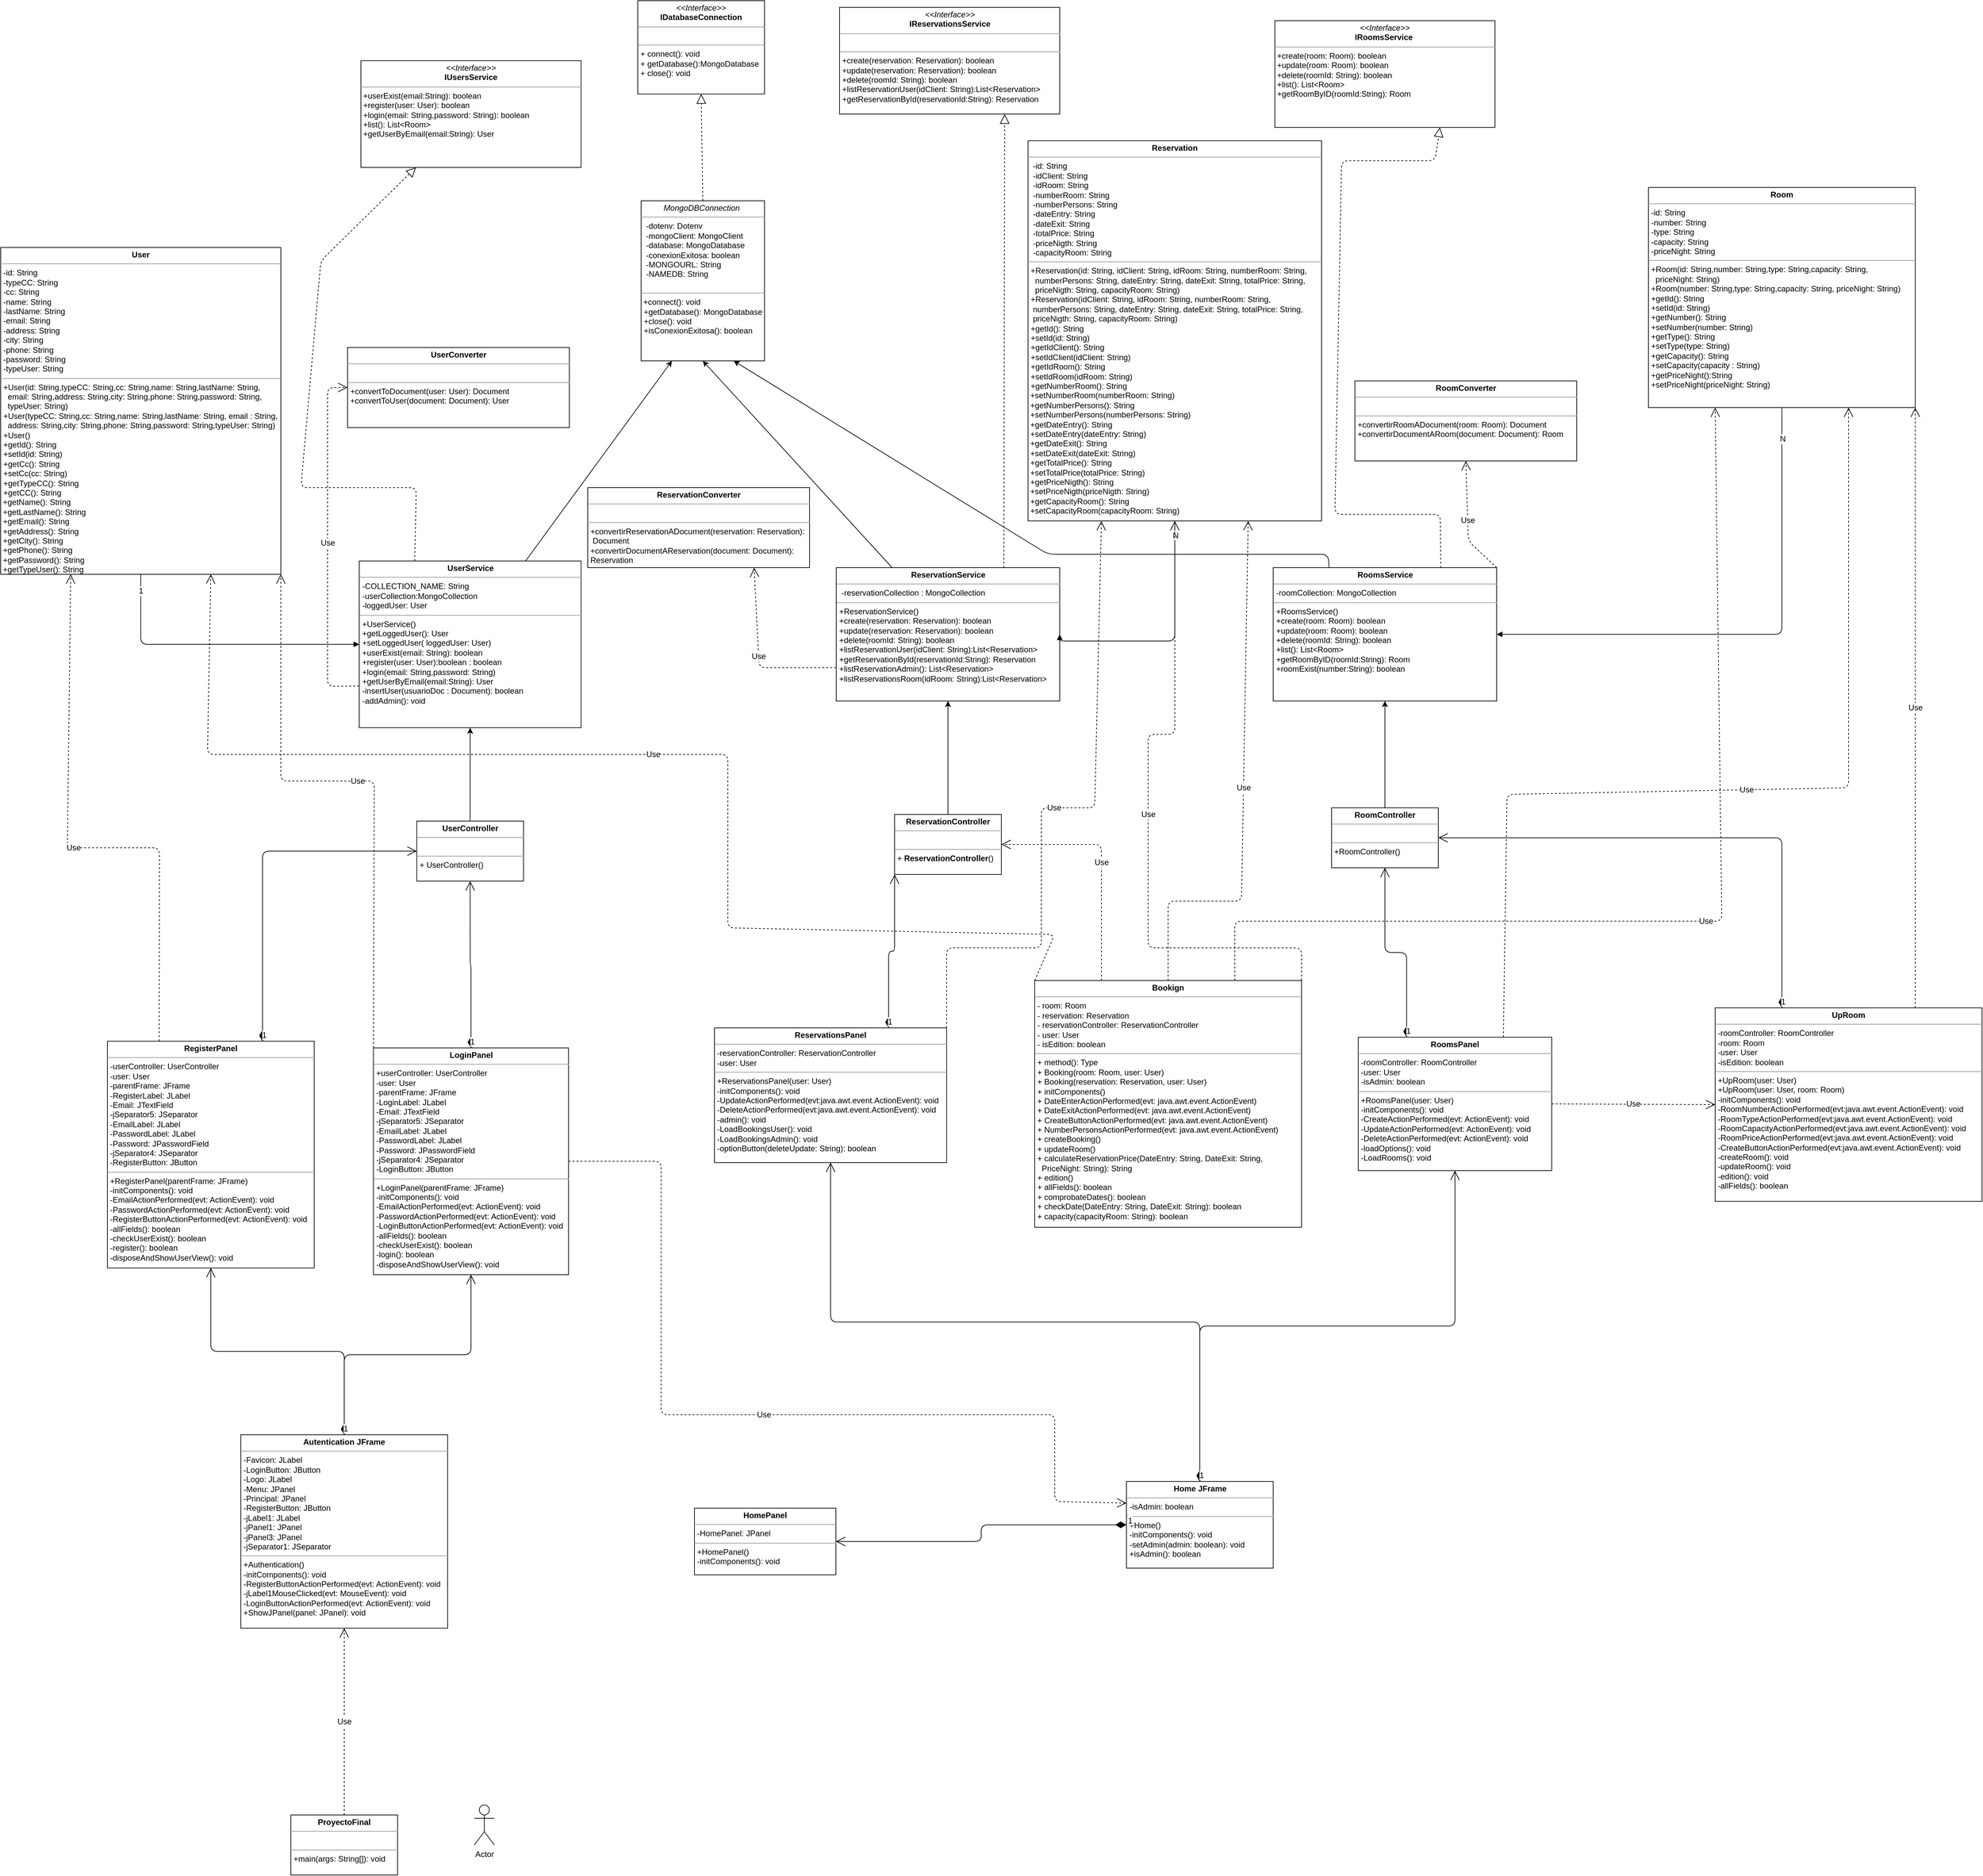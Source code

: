 <mxfile>
    <diagram id="FxnvR3addlSsjukCZOT9" name="Page-1">
        <mxGraphModel dx="2395" dy="2833" grid="1" gridSize="10" guides="1" tooltips="1" connect="1" arrows="1" fold="1" page="1" pageScale="1" pageWidth="850" pageHeight="1100" math="0" shadow="0">
            <root>
                <mxCell id="0"/>
                <mxCell id="1" parent="0"/>
                <mxCell id="23" value="&lt;p style=&quot;margin:0px;margin-top:4px;text-align:center;&quot;&gt;&lt;i&gt;&amp;lt;&amp;lt;Interface&amp;gt;&amp;gt;&lt;/i&gt;&lt;br&gt;&lt;b&gt;IDatabaseConnection&lt;/b&gt;&lt;br&gt;&lt;/p&gt;&lt;hr size=&quot;1&quot;&gt;&amp;nbsp;&lt;br&gt;&lt;hr size=&quot;1&quot;&gt;&lt;p style=&quot;margin:0px;margin-left:4px;&quot;&gt;+ connect(): void&lt;/p&gt;&lt;p style=&quot;margin: 0px 0px 0px 4px;&quot;&gt;+&amp;nbsp;&lt;span style=&quot;background-color: initial;&quot;&gt;getDatabase():&lt;/span&gt;&lt;span style=&quot;background-color: initial;&quot;&gt;MongoDatabase&lt;/span&gt;&lt;br&gt;&lt;/p&gt;&lt;p style=&quot;margin: 0px 0px 0px 4px;&quot;&gt;+ close(): void&amp;nbsp;&amp;nbsp;&lt;/p&gt;" style="verticalAlign=top;align=left;overflow=fill;fontSize=12;fontFamily=Helvetica;html=1;rounded=0;strokeColor=default;fontColor=default;fillColor=default;" vertex="1" parent="1">
                    <mxGeometry x="195" y="-1130" width="190" height="140" as="geometry"/>
                </mxCell>
                <mxCell id="24" value="&lt;p style=&quot;margin:0px;margin-top:4px;text-align:center;&quot;&gt;&lt;i&gt;MongoDBConnection&amp;nbsp;&lt;/i&gt;&lt;br&gt;&lt;/p&gt;&lt;hr size=&quot;1&quot;&gt;&lt;p style=&quot;margin:0px;margin-left:4px;&quot;&gt;&amp;nbsp;-dotenv: Dotenv&lt;br&gt;&lt;/p&gt;&lt;p style=&quot;margin:0px;margin-left:4px;&quot;&gt;&amp;nbsp;-mongoClient:&amp;nbsp;&lt;span style=&quot;background-color: initial;&quot;&gt;MongoClient&lt;/span&gt;&lt;/p&gt;&lt;p style=&quot;margin:0px;margin-left:4px;&quot;&gt;&lt;span style=&quot;background-color: initial;&quot;&gt;&amp;nbsp;&lt;/span&gt;&lt;span style=&quot;background-color: initial;&quot;&gt;-database:&amp;nbsp;&lt;/span&gt;&lt;span style=&quot;background-color: initial;&quot;&gt;MongoDatabase&lt;br&gt;&lt;/span&gt;&lt;/p&gt;&lt;p style=&quot;margin:0px;margin-left:4px;&quot;&gt;&amp;nbsp;-conexionExitosa:&amp;nbsp;&lt;span style=&quot;background-color: initial;&quot;&gt;boolean&lt;br&gt;&amp;nbsp;-MONGOURL: String&lt;br&gt;&amp;nbsp;-NAMEDB: String&amp;nbsp;&lt;br&gt;&amp;nbsp;&lt;/span&gt;&lt;/p&gt;&lt;hr size=&quot;1&quot;&gt;&amp;nbsp;+connect(): void&lt;p style=&quot;margin:0px;margin-left:4px;&quot;&gt;+getDatabase(): MongoDatabase&lt;br&gt;+close(): void&lt;br&gt;&lt;/p&gt;&lt;p style=&quot;margin:0px;margin-left:4px;&quot;&gt;+isConexionExitosa(): &lt;span style=&quot;background-color: initial;&quot;&gt;boolean&lt;/span&gt;&lt;/p&gt;" style="verticalAlign=top;align=left;overflow=fill;fontSize=12;fontFamily=Helvetica;html=1;rounded=0;strokeColor=default;fontColor=default;fillColor=default;" vertex="1" parent="1">
                    <mxGeometry x="200" y="-830" width="185" height="240" as="geometry"/>
                </mxCell>
                <mxCell id="26" value="&lt;p style=&quot;margin:0px;margin-top:4px;text-align:center;&quot;&gt;&lt;i&gt;&amp;lt;&amp;lt;Interface&amp;gt;&amp;gt;&lt;/i&gt;&lt;br&gt;&lt;b&gt;IReservationsService&lt;/b&gt;&lt;br&gt;&lt;/p&gt;&lt;hr size=&quot;1&quot;&gt;&amp;nbsp;&lt;br&gt;&lt;hr size=&quot;1&quot;&gt;&amp;nbsp;+create(reservation:&amp;nbsp;Reservation): boolean&lt;br&gt;&lt;span style=&quot;background-color: initial;&quot;&gt;&amp;nbsp;+update(reservation:&amp;nbsp;Reservation): boolean&lt;br&gt;&amp;nbsp;+delete(roomId: String): boolean&lt;br&gt;&amp;nbsp;+listReservationUser(idClient: String):List&amp;lt;Reservation&amp;gt;&lt;br&gt;&amp;nbsp;+getReservationById(reservationId:String): Reservation&lt;br&gt;&lt;/span&gt;&lt;p style=&quot;margin:0px;margin-left:4px;&quot;&gt;&lt;br&gt;&lt;/p&gt;" style="verticalAlign=top;align=left;overflow=fill;fontSize=12;fontFamily=Helvetica;html=1;rounded=0;strokeColor=default;fontColor=default;fillColor=default;" vertex="1" parent="1">
                    <mxGeometry x="497.5" y="-1120" width="330" height="160" as="geometry"/>
                </mxCell>
                <mxCell id="31" style="edgeStyle=none;html=1;exitX=0.25;exitY=0;exitDx=0;exitDy=0;entryX=0.5;entryY=1;entryDx=0;entryDy=0;fontFamily=Helvetica;fontSize=12;fontColor=default;" edge="1" parent="1" source="27" target="24">
                    <mxGeometry relative="1" as="geometry"/>
                </mxCell>
                <mxCell id="27" value="&lt;p style=&quot;margin:0px;margin-top:4px;text-align:center;&quot;&gt;&lt;b&gt;ReservationService&lt;/b&gt;&lt;br&gt;&lt;/p&gt;&lt;hr size=&quot;1&quot;&gt;&lt;p style=&quot;margin:0px;margin-left:4px;&quot;&gt;&amp;nbsp;-reservationCollection&amp;nbsp;: MongoCollection&lt;/p&gt;&lt;hr size=&quot;1&quot;&gt;&lt;p style=&quot;margin:0px;margin-left:4px;&quot;&gt;+ReservationService()&lt;br&gt;+create(reservation:&amp;nbsp;Reservation): boolean&lt;br&gt;&lt;/p&gt;&lt;p style=&quot;margin:0px;margin-left:4px;&quot;&gt;+update(reservation:&amp;nbsp;Reservation): boolean&lt;br&gt;&lt;/p&gt;&lt;p style=&quot;margin:0px;margin-left:4px;&quot;&gt;+delete(roomId:&amp;nbsp;String): boolean&amp;nbsp;&lt;br&gt;&lt;/p&gt;&lt;p style=&quot;margin:0px;margin-left:4px;&quot;&gt;+listReservationUser(idClient: String):List&amp;lt;Reservation&amp;gt;&amp;nbsp;&lt;br&gt;&lt;/p&gt;&lt;p style=&quot;margin:0px;margin-left:4px;&quot;&gt;+getReservationById(reservationId:String): Reservation&lt;br&gt;&lt;/p&gt;&lt;p style=&quot;margin:0px;margin-left:4px;&quot;&gt;+listReservationAdmin(): List&amp;lt;Reservation&amp;gt;&amp;nbsp;&lt;br&gt;&lt;/p&gt;&lt;p style=&quot;margin:0px;margin-left:4px;&quot;&gt;+listReservationsRoom(idRoom: String):List&amp;lt;Reservation&amp;gt;&lt;br&gt;&lt;/p&gt;" style="verticalAlign=top;align=left;overflow=fill;fontSize=12;fontFamily=Helvetica;html=1;rounded=0;strokeColor=default;fontColor=default;fillColor=default;" vertex="1" parent="1">
                    <mxGeometry x="492.5" y="-280" width="335" height="200" as="geometry"/>
                </mxCell>
                <mxCell id="32" value="" style="endArrow=block;dashed=1;endFill=0;endSize=12;html=1;fontFamily=Helvetica;fontSize=12;fontColor=default;exitX=0.75;exitY=0;exitDx=0;exitDy=0;entryX=0.75;entryY=1;entryDx=0;entryDy=0;" edge="1" parent="1" source="27" target="26">
                    <mxGeometry width="160" relative="1" as="geometry">
                        <mxPoint x="650" y="-570" as="sourcePoint"/>
                        <mxPoint x="810" y="-570" as="targetPoint"/>
                    </mxGeometry>
                </mxCell>
                <mxCell id="33" value="" style="endArrow=block;dashed=1;endFill=0;endSize=12;html=1;fontFamily=Helvetica;fontSize=12;fontColor=default;exitX=0.5;exitY=0;exitDx=0;exitDy=0;entryX=0.5;entryY=1;entryDx=0;entryDy=0;" edge="1" parent="1" source="24" target="23">
                    <mxGeometry width="160" relative="1" as="geometry">
                        <mxPoint x="471.25" y="-710" as="sourcePoint"/>
                        <mxPoint x="470" y="-920" as="targetPoint"/>
                    </mxGeometry>
                </mxCell>
                <mxCell id="34" value="&lt;p style=&quot;margin:0px;margin-top:4px;text-align:center;&quot;&gt;&lt;i&gt;&amp;lt;&amp;lt;Interface&amp;gt;&amp;gt;&lt;/i&gt;&lt;br&gt;&lt;/p&gt;&lt;div style=&quot;text-align: center;&quot;&gt;&lt;span style=&quot;background-color: initial;&quot;&gt;&lt;b&gt;IRoomsService&lt;/b&gt;&lt;/span&gt;&lt;span style=&quot;background-color: initial;&quot;&gt;&amp;nbsp;&lt;/span&gt;&lt;/div&gt;&lt;hr size=&quot;1&quot;&gt;&amp;nbsp;+create(room: Room): boolean&lt;br&gt;&lt;span style=&quot;background-color: initial;&quot;&gt;&amp;nbsp;+update(room: Room): boolean&lt;br&gt;&amp;nbsp;+delete(roomId:&amp;nbsp;String): boolean&lt;br&gt;&amp;nbsp;+list(): List&amp;lt;Room&amp;gt;&lt;br&gt;&amp;nbsp;+getRoomByID(roomId:String): Room&lt;br&gt;&lt;/span&gt;&lt;p style=&quot;margin:0px;margin-left:4px;&quot;&gt;&lt;br&gt;&lt;/p&gt;" style="verticalAlign=top;align=left;overflow=fill;fontSize=12;fontFamily=Helvetica;html=1;rounded=0;strokeColor=default;fontColor=default;fillColor=default;" vertex="1" parent="1">
                    <mxGeometry x="1150" y="-1100" width="330" height="160" as="geometry"/>
                </mxCell>
                <mxCell id="37" style="edgeStyle=none;html=1;exitX=0.25;exitY=0;exitDx=0;exitDy=0;entryX=0.75;entryY=1;entryDx=0;entryDy=0;fontFamily=Helvetica;fontSize=12;fontColor=default;" edge="1" parent="1" source="35" target="24">
                    <mxGeometry relative="1" as="geometry">
                        <Array as="points">
                            <mxPoint x="1230" y="-300"/>
                            <mxPoint x="810" y="-300"/>
                        </Array>
                    </mxGeometry>
                </mxCell>
                <mxCell id="35" value="&lt;p style=&quot;margin:0px;margin-top:4px;text-align:center;&quot;&gt;&lt;b&gt;RoomsService&lt;/b&gt;&lt;br&gt;&lt;/p&gt;&lt;hr size=&quot;1&quot;&gt;&lt;p style=&quot;margin:0px;margin-left:4px;&quot;&gt;-roomCollection: MongoCollection&lt;/p&gt;&lt;hr size=&quot;1&quot;&gt;&lt;p style=&quot;margin:0px;margin-left:4px;&quot;&gt;+RoomsService()&lt;br&gt;+create(room: Room): boolean&lt;br&gt;&lt;/p&gt;&lt;p style=&quot;margin:0px;margin-left:4px;&quot;&gt;+update(room: Room): boolean&lt;br&gt;&lt;/p&gt;&lt;p style=&quot;margin:0px;margin-left:4px;&quot;&gt;+delete(roomId:&amp;nbsp;String): boolean&amp;nbsp;&lt;br&gt;&lt;/p&gt;&lt;p style=&quot;margin:0px;margin-left:4px;&quot;&gt;+list(): List&amp;lt;Room&amp;gt;&amp;nbsp;&lt;br&gt;&lt;/p&gt;&lt;p style=&quot;margin:0px;margin-left:4px;&quot;&gt;+getRoomByID(roomId:String): Room&lt;br&gt;&lt;/p&gt;&lt;p style=&quot;margin:0px;margin-left:4px;&quot;&gt;+roomExist(number:String): boolean&lt;br&gt;&lt;/p&gt;&lt;p style=&quot;margin:0px;margin-left:4px;&quot;&gt;&lt;br&gt;&lt;/p&gt;" style="verticalAlign=top;align=left;overflow=fill;fontSize=12;fontFamily=Helvetica;html=1;rounded=0;strokeColor=default;fontColor=default;fillColor=default;" vertex="1" parent="1">
                    <mxGeometry x="1147.5" y="-280" width="335" height="200" as="geometry"/>
                </mxCell>
                <mxCell id="36" value="" style="endArrow=block;dashed=1;endFill=0;endSize=12;html=1;fontFamily=Helvetica;fontSize=12;fontColor=default;exitX=0.75;exitY=0;exitDx=0;exitDy=0;entryX=0.75;entryY=1;entryDx=0;entryDy=0;" edge="1" parent="1" source="35" target="34">
                    <mxGeometry width="160" relative="1" as="geometry">
                        <mxPoint x="758.75" y="-460" as="sourcePoint"/>
                        <mxPoint x="757.5" y="-670" as="targetPoint"/>
                        <Array as="points">
                            <mxPoint x="1398" y="-360"/>
                            <mxPoint x="1240" y="-360"/>
                            <mxPoint x="1250" y="-890"/>
                            <mxPoint x="1390" y="-890"/>
                        </Array>
                    </mxGeometry>
                </mxCell>
                <mxCell id="38" value="&lt;p style=&quot;margin:0px;margin-top:4px;text-align:center;&quot;&gt;&lt;i&gt;&amp;lt;&amp;lt;Interface&amp;gt;&amp;gt;&lt;/i&gt;&lt;br&gt;&lt;/p&gt;&lt;div style=&quot;text-align: center;&quot;&gt;&lt;b&gt;IUsersService&lt;/b&gt;&lt;br&gt;&lt;/div&gt;&lt;hr size=&quot;1&quot;&gt;&amp;nbsp;+userExist(email:String): boolean&lt;br&gt;&lt;span style=&quot;background-color: initial;&quot;&gt;&amp;nbsp;+register(user: User):&amp;nbsp;boolean&lt;br&gt;&amp;nbsp;+login(email: String,password: String):&amp;nbsp;&lt;/span&gt;boolean&lt;span style=&quot;background-color: initial;&quot;&gt;&lt;br&gt;&amp;nbsp;+list(): List&amp;lt;Room&amp;gt;&lt;br&gt;&amp;nbsp;+getUserByEmail(email:String): User&lt;br&gt;&lt;/span&gt;&lt;p style=&quot;margin:0px;margin-left:4px;&quot;&gt;&lt;br&gt;&lt;/p&gt;" style="verticalAlign=top;align=left;overflow=fill;fontSize=12;fontFamily=Helvetica;html=1;rounded=0;strokeColor=default;fontColor=default;fillColor=default;" vertex="1" parent="1">
                    <mxGeometry x="-220" y="-1040" width="330" height="160" as="geometry"/>
                </mxCell>
                <mxCell id="39" value="&lt;p style=&quot;margin:0px;margin-top:4px;text-align:center;&quot;&gt;&lt;b&gt;UserService&lt;/b&gt;&lt;/p&gt;&lt;hr size=&quot;1&quot;&gt;&lt;p style=&quot;margin:0px;margin-left:4px;&quot;&gt;-COLLECTION_NAME:&amp;nbsp;String&lt;br&gt;-userCollection:MongoCollection&lt;br&gt;&lt;/p&gt;&lt;p style=&quot;margin:0px;margin-left:4px;&quot;&gt;-loggedUser: User&amp;nbsp;&lt;br&gt;&lt;/p&gt;&lt;hr size=&quot;1&quot;&gt;&lt;p style=&quot;margin:0px;margin-left:4px;&quot;&gt;+UserService()&lt;br&gt;+getLoggedUser(): User&lt;br&gt;&lt;/p&gt;&lt;p style=&quot;margin:0px;margin-left:4px;&quot;&gt;+setLoggedUser(&amp;nbsp;loggedUser: User)&lt;br&gt;&lt;/p&gt;&lt;p style=&quot;margin:0px;margin-left:4px;&quot;&gt;+userExist(email:&amp;nbsp;String): boolean&lt;br&gt;&lt;/p&gt;&lt;p style=&quot;margin:0px;margin-left:4px;&quot;&gt;+register(user: User):boolean :&amp;nbsp;boolean&lt;br&gt;+login(email: String,password: String)&lt;br&gt;&lt;/p&gt;&lt;p style=&quot;margin:0px;margin-left:4px;&quot;&gt;+getUserByEmail(email:String): User&lt;br&gt;-insertUser(usuarioDoc&amp;nbsp;: Document): boolean&lt;br&gt;&lt;/p&gt;&lt;p style=&quot;margin:0px;margin-left:4px;&quot;&gt;-addAdmin(): void&lt;br&gt;&lt;/p&gt;" style="verticalAlign=top;align=left;overflow=fill;fontSize=12;fontFamily=Helvetica;html=1;rounded=0;strokeColor=default;fontColor=default;fillColor=default;" vertex="1" parent="1">
                    <mxGeometry x="-222.5" y="-290" width="332.5" height="250" as="geometry"/>
                </mxCell>
                <mxCell id="40" value="" style="endArrow=block;dashed=1;endFill=0;endSize=12;html=1;fontFamily=Helvetica;fontSize=12;fontColor=default;exitX=0.25;exitY=0;exitDx=0;exitDy=0;entryX=0.25;entryY=1;entryDx=0;entryDy=0;" edge="1" parent="1" source="39" target="38">
                    <mxGeometry width="160" relative="1" as="geometry">
                        <mxPoint x="758.75" y="-460" as="sourcePoint"/>
                        <mxPoint x="757.5" y="-670" as="targetPoint"/>
                        <Array as="points">
                            <mxPoint x="-137" y="-400"/>
                            <mxPoint x="-310" y="-400"/>
                            <mxPoint x="-280" y="-740"/>
                        </Array>
                    </mxGeometry>
                </mxCell>
                <mxCell id="41" style="edgeStyle=none;html=1;exitX=0.75;exitY=0;exitDx=0;exitDy=0;entryX=0.25;entryY=1;entryDx=0;entryDy=0;fontFamily=Helvetica;fontSize=12;fontColor=default;" edge="1" parent="1" source="39" target="24">
                    <mxGeometry relative="1" as="geometry">
                        <mxPoint x="591.25" y="-460" as="sourcePoint"/>
                        <mxPoint x="352.5" y="-590" as="targetPoint"/>
                    </mxGeometry>
                </mxCell>
                <mxCell id="42" value="&lt;p style=&quot;margin:0px;margin-top:4px;text-align:center;&quot;&gt;&lt;b&gt;User&lt;/b&gt;&lt;/p&gt;&lt;hr size=&quot;1&quot;&gt;&lt;p style=&quot;margin:0px;margin-left:4px;&quot;&gt;-id: String&lt;br&gt;-typeCC: String&lt;br&gt;-cc: String&lt;br&gt;-name: String&lt;br&gt;-lastName: String&amp;nbsp;&lt;br&gt;-email: String&lt;br&gt;-address: String&lt;br&gt;-city: String&lt;br&gt;-phone: String&lt;br&gt;-password: String&amp;nbsp;&lt;br&gt;-typeUser: String&lt;br&gt;&lt;/p&gt;&lt;hr size=&quot;1&quot;&gt;&lt;p style=&quot;margin:0px;margin-left:4px;&quot;&gt;+User(id: String,typeCC: String,cc: String,name: String,lastName: String,&lt;/p&gt;&lt;p style=&quot;margin:0px;margin-left:4px;&quot;&gt;&amp;nbsp;&amp;nbsp;email: String,address: String,city: String,phone: String,password: String,&lt;br&gt;&amp;nbsp;&amp;nbsp;typeUser: String)&lt;/p&gt;&lt;p style=&quot;margin: 0px 0px 0px 4px;&quot;&gt;+User(&lt;span style=&quot;background-color: initial;&quot;&gt;typeCC: String,cc: String,name: String,lastName: String, email : String,&lt;/span&gt;&lt;/p&gt;&lt;p style=&quot;margin: 0px 0px 0px 4px;&quot;&gt;&amp;nbsp; address: String,city: String,phone: String,password: String,typeUser: String)&lt;br&gt;&lt;/p&gt;&lt;p style=&quot;margin: 0px 0px 0px 4px;&quot;&gt;&lt;span style=&quot;background-color: initial;&quot;&gt;+User()&lt;br&gt;+getId(): String&lt;br&gt;+setId(id: String)&lt;/span&gt;&lt;/p&gt;&lt;p style=&quot;margin: 0px 0px 0px 4px;&quot;&gt;&lt;span style=&quot;background-color: initial;&quot;&gt;+getCc(): String&amp;nbsp;&lt;br&gt;+setCc(cc: String)&lt;br&gt;&lt;/span&gt;&lt;/p&gt;&lt;p style=&quot;margin: 0px 0px 0px 4px;&quot;&gt;&lt;span style=&quot;background-color: initial;&quot;&gt;+getTypeCC(): String&lt;br&gt;+getCC(): String&lt;br&gt;&lt;/span&gt;&lt;/p&gt;&amp;nbsp;+getName(): String&lt;br&gt;&amp;nbsp;+getLastName(): String&lt;br&gt;&amp;nbsp;+getEmail(): String&lt;br&gt;&amp;nbsp;+getAddress(): String&lt;br&gt;&amp;nbsp;+getCity(): String&lt;br&gt;&amp;nbsp;+getPhone(): String&lt;br&gt;&amp;nbsp;+getPassword(): String&lt;br&gt;&amp;nbsp;+getTypeUser(): String" style="verticalAlign=top;align=left;overflow=fill;fontSize=12;fontFamily=Helvetica;html=1;rounded=0;strokeColor=default;fontColor=default;fillColor=default;" vertex="1" parent="1">
                    <mxGeometry x="-760" y="-760" width="420" height="490" as="geometry"/>
                </mxCell>
                <mxCell id="43" value="" style="endArrow=block;endFill=1;html=1;edgeStyle=orthogonalEdgeStyle;align=left;verticalAlign=top;fontFamily=Helvetica;fontSize=12;fontColor=default;exitX=0.5;exitY=1;exitDx=0;exitDy=0;entryX=0;entryY=0.5;entryDx=0;entryDy=0;" edge="1" parent="1" source="42" target="39">
                    <mxGeometry x="-1" relative="1" as="geometry">
                        <mxPoint x="-570" y="-310" as="sourcePoint"/>
                        <mxPoint x="-410" y="-310" as="targetPoint"/>
                    </mxGeometry>
                </mxCell>
                <mxCell id="54" value="1" style="edgeLabel;html=1;align=center;verticalAlign=middle;resizable=0;points=[];fontSize=12;fontFamily=Helvetica;fontColor=default;" vertex="1" connectable="0" parent="43">
                    <mxGeometry x="-0.887" relative="1" as="geometry">
                        <mxPoint as="offset"/>
                    </mxGeometry>
                </mxCell>
                <mxCell id="46" value="&lt;p style=&quot;margin:0px;margin-top:4px;text-align:center;&quot;&gt;&lt;b&gt;Room&lt;/b&gt;&lt;/p&gt;&lt;hr size=&quot;1&quot;&gt;&lt;p style=&quot;margin:0px;margin-left:4px;&quot;&gt;-id: String&lt;br&gt;-number: String&lt;br&gt;-type: String&lt;br&gt;-capacity: String&lt;br&gt;-priceNight: String&amp;nbsp;&lt;br&gt;&lt;/p&gt;&lt;hr size=&quot;1&quot;&gt;&lt;p style=&quot;margin:0px;margin-left:4px;&quot;&gt;+Room(id: String,number: String,type: String,capacity: String,&lt;/p&gt;&lt;p style=&quot;margin:0px;margin-left:4px;&quot;&gt;&amp;nbsp;&amp;nbsp;priceNight: String)&lt;br&gt;&lt;/p&gt;&lt;p style=&quot;margin: 0px 0px 0px 4px;&quot;&gt;+Room(number: String,type: String,capacity: String,&lt;span style=&quot;background-color: initial;&quot;&gt;&amp;nbsp;priceNight: String)&lt;br&gt;+getId(): String&lt;br&gt;+setId(id: String)&lt;br&gt;+getNumber(): String&lt;br&gt;+setNumber(number: String)&lt;br&gt;&lt;/span&gt;&lt;/p&gt;&lt;p style=&quot;margin: 0px 0px 0px 4px;&quot;&gt;&lt;span style=&quot;background-color: initial;&quot;&gt;+getType(): String&lt;br&gt;+setType(type: String)&lt;br&gt;&lt;/span&gt;&lt;/p&gt;&lt;p style=&quot;margin: 0px 0px 0px 4px;&quot;&gt;&lt;span style=&quot;background-color: initial;&quot;&gt;+getCapacity(): String&lt;br&gt;+setCapacity(capacity : String)&lt;br&gt;+getPriceNight():String&lt;br&gt;+setPriceNight(priceNight: String)&amp;nbsp;&lt;br&gt;&lt;br&gt;&lt;br&gt;&lt;br&gt;&lt;/span&gt;&lt;/p&gt;&amp;nbsp;" style="verticalAlign=top;align=left;overflow=fill;fontSize=12;fontFamily=Helvetica;html=1;rounded=0;strokeColor=default;fontColor=default;fillColor=default;" vertex="1" parent="1">
                    <mxGeometry x="1710" y="-850" width="400" height="330" as="geometry"/>
                </mxCell>
                <mxCell id="47" value="" style="endArrow=block;endFill=1;html=1;edgeStyle=orthogonalEdgeStyle;align=left;verticalAlign=top;fontFamily=Helvetica;fontSize=12;fontColor=default;exitX=0.5;exitY=1;exitDx=0;exitDy=0;entryX=1;entryY=0.5;entryDx=0;entryDy=0;" edge="1" parent="1" source="46" target="35">
                    <mxGeometry x="-1" relative="1" as="geometry">
                        <mxPoint x="1780" y="-350" as="sourcePoint"/>
                        <mxPoint x="1940" y="-350" as="targetPoint"/>
                    </mxGeometry>
                </mxCell>
                <mxCell id="48" value="" style="edgeLabel;resizable=0;html=1;align=left;verticalAlign=bottom;rounded=0;strokeColor=default;fontFamily=Helvetica;fontSize=12;fontColor=default;fillColor=default;" connectable="0" vertex="1" parent="47">
                    <mxGeometry x="-1" relative="1" as="geometry"/>
                </mxCell>
                <mxCell id="49" value="N" style="edgeLabel;html=1;align=center;verticalAlign=middle;resizable=0;points=[];fontSize=12;fontFamily=Helvetica;fontColor=default;" vertex="1" connectable="0" parent="47">
                    <mxGeometry x="-0.879" y="1" relative="1" as="geometry">
                        <mxPoint as="offset"/>
                    </mxGeometry>
                </mxCell>
                <mxCell id="50" value="&lt;p style=&quot;margin:0px;margin-top:4px;text-align:center;&quot;&gt;&lt;b&gt;Reservation&lt;/b&gt;&lt;/p&gt;&lt;hr size=&quot;1&quot;&gt;&lt;p style=&quot;margin:0px;margin-left:4px;&quot;&gt;&amp;nbsp;-id: String&lt;br&gt;&amp;nbsp;-idClient: String&amp;nbsp;&lt;br&gt;&amp;nbsp;-idRoom: String&lt;br&gt;&amp;nbsp;-numberRoom: String&lt;br&gt;&amp;nbsp;-numberPersons: String&amp;nbsp;&lt;br&gt;&amp;nbsp;-dateEntry: String&amp;nbsp;&lt;br&gt;&amp;nbsp;-dateExit: String&lt;br&gt;&amp;nbsp;-totalPrice: String&lt;br&gt;&amp;nbsp;-priceNigth: String&lt;br&gt;&amp;nbsp;-capacityRoom: String&lt;br&gt;&lt;/p&gt;&lt;hr size=&quot;1&quot;&gt;&lt;p style=&quot;margin:0px;margin-left:4px;&quot;&gt;+Reservation(id: String, idClient: String, idRoom: String, numberRoom: String,&lt;/p&gt;&lt;p style=&quot;margin:0px;margin-left:4px;&quot;&gt;&amp;nbsp; numberPersons: String, dateEntry: String, dateExit: String, totalPrice: String,&lt;/p&gt;&lt;p style=&quot;margin:0px;margin-left:4px;&quot;&gt;&amp;nbsp; priceNigth: String, capacityRoom: String)&lt;/p&gt;&lt;p style=&quot;margin:0px;margin-left:4px;&quot;&gt;+Reservation(idClient: String, idRoom: String, numberRoom: String,&amp;nbsp;&lt;/p&gt;&lt;p style=&quot;margin:0px;margin-left:4px;&quot;&gt;&amp;nbsp;numberPersons: String, dateEntry: String, dateExit: String, totalPrice: String,&amp;nbsp;&lt;/p&gt;&lt;p style=&quot;margin:0px;margin-left:4px;&quot;&gt;&amp;nbsp;priceNigth: String, capacityRoom: String)&lt;br&gt;&lt;/p&gt;&lt;p style=&quot;margin:0px;margin-left:4px;&quot;&gt;+getId(): String&amp;nbsp;&lt;br&gt;&lt;/p&gt;&lt;p style=&quot;margin:0px;margin-left:4px;&quot;&gt;+setId(id: String)&lt;br&gt;&lt;/p&gt;&lt;p style=&quot;margin:0px;margin-left:4px;&quot;&gt;+getIdClient(): String&lt;br&gt;&lt;/p&gt;&lt;p style=&quot;margin:0px;margin-left:4px;&quot;&gt;+setIdClient(idClient: String)&lt;br&gt;&lt;/p&gt;&lt;p style=&quot;margin:0px;margin-left:4px;&quot;&gt;+getIdRoom(): String&lt;br&gt;&lt;/p&gt;&lt;p style=&quot;margin:0px;margin-left:4px;&quot;&gt;+setIdRoom(idRoom: String)&lt;br&gt;&lt;/p&gt;&lt;p style=&quot;margin:0px;margin-left:4px;&quot;&gt;+getNumberRoom(): String&lt;br&gt;&lt;/p&gt;&lt;p style=&quot;margin: 0px 0px 0px 4px;&quot;&gt;&lt;/p&gt;&amp;nbsp;+setNumberRoom(numberRoom: String)&lt;br&gt;&amp;nbsp;+getNumberPersons(): String&amp;nbsp;&lt;br&gt;&amp;nbsp;+setNumberPersons(numberPersons: String)&lt;br&gt;&amp;nbsp;+getDateEntry(): String&lt;br&gt;&amp;nbsp;+setDateEntry(dateEntry: String)&lt;br&gt;&amp;nbsp;+getDateExit(): String&lt;br&gt;&amp;nbsp;+setDateExit(dateExit: String)&lt;br&gt;&amp;nbsp;+getTotalPrice(): String&lt;br&gt;&amp;nbsp;+setTotalPrice(totalPrice: String)&lt;br&gt;&amp;nbsp;+getPriceNigth(): String&lt;br&gt;&amp;nbsp;+setPriceNigth(priceNigth: String)&lt;br&gt;&amp;nbsp;+getCapacityRoom(): String&lt;br&gt;&amp;nbsp;+setCapacityRoom(capacityRoom: String)" style="verticalAlign=top;align=left;overflow=fill;fontSize=12;fontFamily=Helvetica;html=1;rounded=0;strokeColor=default;fontColor=default;fillColor=default;" vertex="1" parent="1">
                    <mxGeometry x="780" y="-920" width="440" height="570" as="geometry"/>
                </mxCell>
                <mxCell id="51" value="" style="endArrow=block;endFill=1;html=1;edgeStyle=orthogonalEdgeStyle;align=left;verticalAlign=top;fontFamily=Helvetica;fontSize=12;fontColor=default;exitX=0.5;exitY=1;exitDx=0;exitDy=0;entryX=1;entryY=0.5;entryDx=0;entryDy=0;" edge="1" parent="1" source="50" target="27">
                    <mxGeometry x="-1" relative="1" as="geometry">
                        <mxPoint x="1920" y="-510" as="sourcePoint"/>
                        <mxPoint x="1492.5" y="-170" as="targetPoint"/>
                        <Array as="points">
                            <mxPoint x="1000" y="-170"/>
                            <mxPoint x="827" y="-170"/>
                        </Array>
                    </mxGeometry>
                </mxCell>
                <mxCell id="52" value="" style="edgeLabel;resizable=0;html=1;align=left;verticalAlign=bottom;rounded=0;strokeColor=default;fontFamily=Helvetica;fontSize=12;fontColor=default;fillColor=default;" connectable="0" vertex="1" parent="51">
                    <mxGeometry x="-1" relative="1" as="geometry"/>
                </mxCell>
                <mxCell id="53" value="N" style="edgeLabel;html=1;align=center;verticalAlign=middle;resizable=0;points=[];fontSize=12;fontFamily=Helvetica;fontColor=default;" vertex="1" connectable="0" parent="51">
                    <mxGeometry x="-0.879" y="1" relative="1" as="geometry">
                        <mxPoint as="offset"/>
                    </mxGeometry>
                </mxCell>
                <mxCell id="55" value="&lt;p style=&quot;margin:0px;margin-top:4px;text-align:center;&quot;&gt;&lt;b&gt;ReservationConverter&lt;/b&gt;&lt;br&gt;&lt;/p&gt;&lt;hr size=&quot;1&quot;&gt;&lt;p style=&quot;margin:0px;margin-left:4px;&quot;&gt;&lt;br&gt;&lt;/p&gt;&lt;hr size=&quot;1&quot;&gt;&lt;p style=&quot;margin:0px;margin-left:4px;&quot;&gt;+convertirReservationADocument(reservation: Reservation):&amp;nbsp;&lt;/p&gt;&lt;p style=&quot;margin:0px;margin-left:4px;&quot;&gt;&amp;nbsp;Document&lt;br&gt;+convertirDocumentAReservation(document: Document):&amp;nbsp;&lt;/p&gt;&lt;p style=&quot;margin:0px;margin-left:4px;&quot;&gt;Reservation&lt;br&gt;&lt;/p&gt;" style="verticalAlign=top;align=left;overflow=fill;fontSize=12;fontFamily=Helvetica;html=1;rounded=0;strokeColor=default;fontColor=default;fillColor=default;" vertex="1" parent="1">
                    <mxGeometry x="120" y="-400" width="332.5" height="120" as="geometry"/>
                </mxCell>
                <mxCell id="56" value="Use" style="endArrow=open;endSize=12;dashed=1;html=1;fontFamily=Helvetica;fontSize=12;fontColor=default;exitX=0;exitY=0.75;exitDx=0;exitDy=0;entryX=0.75;entryY=1;entryDx=0;entryDy=0;" edge="1" parent="1" source="27" target="55">
                    <mxGeometry width="160" relative="1" as="geometry">
                        <mxPoint x="300" y="-190" as="sourcePoint"/>
                        <mxPoint x="400" y="-120" as="targetPoint"/>
                        <Array as="points">
                            <mxPoint x="377" y="-130"/>
                        </Array>
                    </mxGeometry>
                </mxCell>
                <mxCell id="57" value="&lt;p style=&quot;margin:0px;margin-top:4px;text-align:center;&quot;&gt;&lt;b&gt;RoomConverter&lt;/b&gt;&lt;br&gt;&lt;/p&gt;&lt;hr size=&quot;1&quot;&gt;&lt;p style=&quot;margin:0px;margin-left:4px;&quot;&gt;&lt;br&gt;&lt;/p&gt;&lt;hr size=&quot;1&quot;&gt;&lt;p style=&quot;margin:0px;margin-left:4px;&quot;&gt;+convertirRoomADocument(room: Room): Document&lt;/p&gt;&lt;p style=&quot;margin:0px;margin-left:4px;&quot;&gt;+convertirDocumentARoom(document: Document): Room&lt;br&gt;&lt;/p&gt;" style="verticalAlign=top;align=left;overflow=fill;fontSize=12;fontFamily=Helvetica;html=1;rounded=0;strokeColor=default;fontColor=default;fillColor=default;" vertex="1" parent="1">
                    <mxGeometry x="1270" y="-560" width="332.5" height="120" as="geometry"/>
                </mxCell>
                <mxCell id="58" value="Use" style="endArrow=open;endSize=12;dashed=1;html=1;fontFamily=Helvetica;fontSize=12;fontColor=default;exitX=1;exitY=0;exitDx=0;exitDy=0;entryX=0.5;entryY=1;entryDx=0;entryDy=0;" edge="1" parent="1" source="35" target="57">
                    <mxGeometry width="160" relative="1" as="geometry">
                        <mxPoint x="1460" y="-390" as="sourcePoint"/>
                        <mxPoint x="1570" y="-340" as="targetPoint"/>
                        <Array as="points">
                            <mxPoint x="1440" y="-320"/>
                        </Array>
                    </mxGeometry>
                </mxCell>
                <mxCell id="59" value="&lt;p style=&quot;margin:0px;margin-top:4px;text-align:center;&quot;&gt;&lt;b&gt;UserConverter&lt;/b&gt;&lt;br&gt;&lt;/p&gt;&lt;hr size=&quot;1&quot;&gt;&lt;p style=&quot;margin:0px;margin-left:4px;&quot;&gt;&lt;br&gt;&lt;/p&gt;&lt;hr size=&quot;1&quot;&gt;&lt;p style=&quot;margin:0px;margin-left:4px;&quot;&gt;+convertToDocument(user: User): Document&lt;br&gt;&lt;/p&gt;&lt;p style=&quot;margin:0px;margin-left:4px;&quot;&gt;+convertToUser(document: Document): User&lt;br&gt;&lt;/p&gt;" style="verticalAlign=top;align=left;overflow=fill;fontSize=12;fontFamily=Helvetica;html=1;rounded=0;strokeColor=default;fontColor=default;fillColor=default;" vertex="1" parent="1">
                    <mxGeometry x="-240" y="-610" width="332.5" height="120" as="geometry"/>
                </mxCell>
                <mxCell id="60" value="Use" style="endArrow=open;endSize=12;dashed=1;html=1;fontFamily=Helvetica;fontSize=12;fontColor=default;exitX=0;exitY=0.75;exitDx=0;exitDy=0;entryX=0;entryY=0.5;entryDx=0;entryDy=0;" edge="1" parent="1" source="39" target="59">
                    <mxGeometry width="160" relative="1" as="geometry">
                        <mxPoint x="-290" y="10" as="sourcePoint"/>
                        <mxPoint x="-130" y="10" as="targetPoint"/>
                        <Array as="points">
                            <mxPoint x="-270" y="-102"/>
                            <mxPoint x="-270" y="-340"/>
                            <mxPoint x="-270" y="-550"/>
                        </Array>
                    </mxGeometry>
                </mxCell>
                <mxCell id="65" style="edgeStyle=none;html=1;exitX=0.5;exitY=0;exitDx=0;exitDy=0;entryX=0.5;entryY=1;entryDx=0;entryDy=0;fontFamily=Helvetica;fontSize=12;fontColor=default;" edge="1" parent="1" source="61" target="39">
                    <mxGeometry relative="1" as="geometry"/>
                </mxCell>
                <mxCell id="61" value="&lt;p style=&quot;margin:0px;margin-top:4px;text-align:center;&quot;&gt;&lt;b&gt;UserController&lt;/b&gt;&lt;/p&gt;&lt;hr size=&quot;1&quot;&gt;&lt;p style=&quot;margin:0px;margin-left:4px;&quot;&gt;&lt;br&gt;&lt;/p&gt;&lt;hr size=&quot;1&quot;&gt;&lt;p style=&quot;margin:0px;margin-left:4px;&quot;&gt;+ UserController()&lt;/p&gt;" style="verticalAlign=top;align=left;overflow=fill;fontSize=12;fontFamily=Helvetica;html=1;rounded=0;strokeColor=default;fontColor=default;fillColor=default;" vertex="1" parent="1">
                    <mxGeometry x="-136.25" y="100" width="160" height="90" as="geometry"/>
                </mxCell>
                <mxCell id="68" style="edgeStyle=none;html=1;exitX=0.5;exitY=0;exitDx=0;exitDy=0;entryX=0.5;entryY=1;entryDx=0;entryDy=0;fontFamily=Helvetica;fontSize=12;fontColor=default;" edge="1" parent="1" source="66" target="27">
                    <mxGeometry relative="1" as="geometry"/>
                </mxCell>
                <mxCell id="66" value="&lt;p style=&quot;margin:0px;margin-top:4px;text-align:center;&quot;&gt;&lt;b&gt;ReservationController&lt;/b&gt;&lt;/p&gt;&lt;hr size=&quot;1&quot;&gt;&lt;p style=&quot;margin:0px;margin-left:4px;&quot;&gt;&lt;br&gt;&lt;/p&gt;&lt;hr size=&quot;1&quot;&gt;&lt;p style=&quot;margin:0px;margin-left:4px;&quot;&gt;+&amp;nbsp;&lt;b style=&quot;text-align: center;&quot;&gt;ReservationController&lt;/b&gt;()&lt;/p&gt;" style="verticalAlign=top;align=left;overflow=fill;fontSize=12;fontFamily=Helvetica;html=1;rounded=0;strokeColor=default;fontColor=default;fillColor=default;" vertex="1" parent="1">
                    <mxGeometry x="580" y="90" width="160" height="90" as="geometry"/>
                </mxCell>
                <mxCell id="69" style="edgeStyle=none;html=1;exitX=0.5;exitY=0;exitDx=0;exitDy=0;entryX=0.5;entryY=1;entryDx=0;entryDy=0;fontFamily=Helvetica;fontSize=12;fontColor=default;" edge="1" parent="1" source="70" target="35">
                    <mxGeometry relative="1" as="geometry">
                        <mxPoint x="1315" y="80" as="sourcePoint"/>
                    </mxGeometry>
                </mxCell>
                <mxCell id="70" value="&lt;p style=&quot;margin:0px;margin-top:4px;text-align:center;&quot;&gt;&lt;b&gt;RoomController&lt;/b&gt;&lt;/p&gt;&lt;hr size=&quot;1&quot;&gt;&lt;p style=&quot;margin:0px;margin-left:4px;&quot;&gt;&lt;br&gt;&lt;/p&gt;&lt;hr size=&quot;1&quot;&gt;&lt;p style=&quot;margin:0px;margin-left:4px;&quot;&gt;+RoomController()&lt;/p&gt;" style="verticalAlign=top;align=left;overflow=fill;fontSize=12;fontFamily=Helvetica;html=1;rounded=0;strokeColor=default;fontColor=default;fillColor=default;" vertex="1" parent="1">
                    <mxGeometry x="1235" y="80" width="160" height="90" as="geometry"/>
                </mxCell>
                <mxCell id="71" value="&lt;p style=&quot;margin:0px;margin-top:4px;text-align:center;&quot;&gt;&lt;b&gt;LoginPanel&lt;/b&gt;&lt;/p&gt;&lt;hr size=&quot;1&quot;&gt;&lt;p style=&quot;margin:0px;margin-left:4px;&quot;&gt;+userController: UserController&lt;/p&gt;&lt;p style=&quot;margin:0px;margin-left:4px;&quot;&gt;-user: User&lt;br&gt;-parentFrame: JFrame&lt;br&gt;-LoginLabel: JLabel&lt;br&gt;-Email: JTextField&amp;nbsp;&lt;br&gt;-jSeparator5: JSeparator&lt;br&gt;-EmailLabel: JLabel&lt;br&gt;-PasswordLabel: JLabel&lt;br&gt;&lt;/p&gt;&lt;p style=&quot;margin:0px;margin-left:4px;&quot;&gt;-Password: JPasswordField&lt;br&gt;-jSeparator4: JSeparator&lt;br&gt;-LoginButton: JButton&lt;br&gt;&lt;/p&gt;&lt;hr size=&quot;1&quot;&gt;&lt;p style=&quot;margin:0px;margin-left:4px;&quot;&gt;+LoginPanel(parentFrame: JFrame)&lt;br&gt;-initComponents(): void&lt;br&gt;-EmailActionPerformed(evt: ActionEvent): void&lt;br&gt;-PasswordActionPerformed(evt: ActionEvent): void&lt;br&gt;-LoginButtonActionPerformed(evt: ActionEvent): void&lt;br&gt;-allFields(): boolean&lt;br&gt;-checkUserExist(): boolean&lt;br&gt;-login(): boolean&lt;br&gt;-disposeAndShowUserView(): void&lt;br&gt;&lt;/p&gt;" style="verticalAlign=top;align=left;overflow=fill;fontSize=12;fontFamily=Helvetica;html=1;rounded=0;strokeColor=default;fontColor=default;fillColor=default;" vertex="1" parent="1">
                    <mxGeometry x="-201.25" y="440" width="292.5" height="340" as="geometry"/>
                </mxCell>
                <mxCell id="76" value="&lt;p style=&quot;margin:0px;margin-top:4px;text-align:center;&quot;&gt;&lt;b&gt;RegisterPanel&lt;/b&gt;&lt;/p&gt;&lt;hr size=&quot;1&quot;&gt;&lt;p style=&quot;margin:0px;margin-left:4px;&quot;&gt;-userController: UserController&lt;br&gt;-user: User&lt;br&gt;-parentFrame: JFrame&lt;br&gt;&lt;/p&gt;&lt;p style=&quot;margin:0px;margin-left:4px;&quot;&gt;-RegisterLabel: JLabel&lt;br&gt;-Email: JTextField&lt;br&gt;-jSeparator5: JSeparator&lt;br&gt;&lt;/p&gt;&lt;p style=&quot;margin:0px;margin-left:4px;&quot;&gt;-EmailLabel: JLabel&lt;br&gt;&lt;/p&gt;&lt;p style=&quot;margin:0px;margin-left:4px;&quot;&gt;-PasswordLabel: JLabel&lt;br&gt;&lt;/p&gt;&lt;p style=&quot;margin:0px;margin-left:4px;&quot;&gt;-Password: JPasswordField&lt;br&gt;-jSeparator4: JSeparator&lt;br&gt;-RegisterButton: JButton&lt;br&gt;&lt;/p&gt;&lt;hr size=&quot;1&quot;&gt;&lt;p style=&quot;margin:0px;margin-left:4px;&quot;&gt;+RegisterPanel(parentFrame: JFrame)&lt;br&gt;-initComponents(): void&lt;br&gt;-EmailActionPerformed(evt: ActionEvent): void&lt;br&gt;-PasswordActionPerformed(evt: ActionEvent): void&lt;br&gt;-RegisterButtonActionPerformed(evt: ActionEvent): void&lt;br&gt;-allFields(): boolean&lt;br&gt;-checkUserExist(): boolean&lt;br&gt;-register(): boolean&lt;br&gt;-disposeAndShowUserView(): void&lt;br&gt;&lt;/p&gt;" style="verticalAlign=top;align=left;overflow=fill;fontSize=12;fontFamily=Helvetica;html=1;rounded=0;strokeColor=default;fontColor=default;fillColor=default;" vertex="1" parent="1">
                    <mxGeometry x="-600" y="430" width="310" height="340" as="geometry"/>
                </mxCell>
                <mxCell id="80" value="Use" style="endArrow=open;endSize=12;dashed=1;html=1;fontFamily=Helvetica;fontSize=12;fontColor=default;exitX=0;exitY=0;exitDx=0;exitDy=0;entryX=1;entryY=1;entryDx=0;entryDy=0;" edge="1" parent="1" source="71" target="42">
                    <mxGeometry width="160" relative="1" as="geometry">
                        <mxPoint x="-330" y="140" as="sourcePoint"/>
                        <mxPoint x="-170" y="140" as="targetPoint"/>
                        <Array as="points">
                            <mxPoint x="-200" y="40"/>
                            <mxPoint x="-340" y="40"/>
                        </Array>
                    </mxGeometry>
                </mxCell>
                <mxCell id="82" value="Use" style="endArrow=open;endSize=12;dashed=1;html=1;fontFamily=Helvetica;fontSize=12;fontColor=default;exitX=0.25;exitY=0;exitDx=0;exitDy=0;entryX=0.25;entryY=1;entryDx=0;entryDy=0;" edge="1" parent="1" source="76" target="42">
                    <mxGeometry width="160" relative="1" as="geometry">
                        <mxPoint x="-490" y="130" as="sourcePoint"/>
                        <mxPoint x="-330" y="130" as="targetPoint"/>
                        <Array as="points">
                            <mxPoint x="-522" y="140"/>
                            <mxPoint x="-660" y="140"/>
                        </Array>
                    </mxGeometry>
                </mxCell>
                <mxCell id="83" value="&lt;p style=&quot;margin:0px;margin-top:4px;text-align:center;&quot;&gt;&lt;b&gt;Autentication JFrame&lt;/b&gt;&lt;/p&gt;&lt;hr size=&quot;1&quot;&gt;&lt;p style=&quot;margin:0px;margin-left:4px;&quot;&gt;-Favicon: JLabel&lt;br&gt;-LoginButton: JButton&lt;br&gt;-Logo: JLabel&amp;nbsp;&lt;br&gt;&lt;/p&gt;&lt;p style=&quot;margin:0px;margin-left:4px;&quot;&gt;-Menu: JPanel&amp;nbsp;&amp;nbsp;&lt;br&gt;-Principal: JPanel&lt;br&gt;-RegisterButton: JButton&lt;br&gt;-jLabel1: JLabel&amp;nbsp;&lt;br&gt;-jPanel1: JPanel&lt;br&gt;-jPanel3: JPanel&lt;br&gt;&lt;/p&gt;&lt;p style=&quot;margin:0px;margin-left:4px;&quot;&gt;-jSeparator1: JSeparator&lt;br&gt;&lt;/p&gt;&lt;hr size=&quot;1&quot;&gt;&lt;p style=&quot;margin:0px;margin-left:4px;&quot;&gt;+Authentication()&lt;br&gt;-initComponents(): void&lt;br&gt;-RegisterButtonActionPerformed(evt: ActionEvent): void&lt;br&gt;-jLabel1MouseClicked(evt: MouseEvent): void&lt;br&gt;&lt;/p&gt;&lt;p style=&quot;margin:0px;margin-left:4px;&quot;&gt;-LoginButtonActionPerformed(evt: ActionEvent): void&lt;br&gt;+ShowJPanel(panel: JPanel): void&lt;br&gt;&lt;/p&gt;" style="verticalAlign=top;align=left;overflow=fill;fontSize=12;fontFamily=Helvetica;html=1;rounded=0;strokeColor=default;fontColor=default;fillColor=default;" vertex="1" parent="1">
                    <mxGeometry x="-400" y="1020" width="310" height="290" as="geometry"/>
                </mxCell>
                <mxCell id="86" value="1" style="endArrow=open;html=1;endSize=12;startArrow=diamondThin;startSize=14;startFill=1;edgeStyle=orthogonalEdgeStyle;align=left;verticalAlign=bottom;fontFamily=Helvetica;fontSize=12;fontColor=default;exitX=0.5;exitY=0;exitDx=0;exitDy=0;entryX=0.5;entryY=1;entryDx=0;entryDy=0;" edge="1" parent="1" source="83" target="76">
                    <mxGeometry x="-1" y="3" relative="1" as="geometry">
                        <mxPoint x="-580" y="670" as="sourcePoint"/>
                        <mxPoint x="-420" y="670" as="targetPoint"/>
                    </mxGeometry>
                </mxCell>
                <mxCell id="87" value="1" style="endArrow=open;html=1;endSize=12;startArrow=diamondThin;startSize=14;startFill=1;edgeStyle=orthogonalEdgeStyle;align=left;verticalAlign=bottom;fontFamily=Helvetica;fontSize=12;fontColor=default;exitX=0.5;exitY=0;exitDx=0;exitDy=0;entryX=0.5;entryY=1;entryDx=0;entryDy=0;" edge="1" parent="1" source="83" target="71">
                    <mxGeometry x="-1" y="3" relative="1" as="geometry">
                        <mxPoint x="-210" y="650" as="sourcePoint"/>
                        <mxPoint x="-50" y="650" as="targetPoint"/>
                    </mxGeometry>
                </mxCell>
                <mxCell id="89" value="&lt;p style=&quot;margin:0px;margin-top:4px;text-align:center;&quot;&gt;&lt;b&gt;Home JFrame&lt;/b&gt;&lt;/p&gt;&lt;hr size=&quot;1&quot;&gt;&lt;p style=&quot;margin:0px;margin-left:4px;&quot;&gt;-isAdmin: boolean&lt;/p&gt;&lt;hr size=&quot;1&quot;&gt;&lt;p style=&quot;margin:0px;margin-left:4px;&quot;&gt;+Home()&lt;br&gt;-initComponents(): void&lt;br&gt;-setAdmin(admin: boolean): void&lt;br&gt;&lt;/p&gt;&lt;p style=&quot;margin:0px;margin-left:4px;&quot;&gt;+isAdmin(): boolean&lt;br&gt;&lt;/p&gt;" style="verticalAlign=top;align=left;overflow=fill;fontSize=12;fontFamily=Helvetica;html=1;rounded=0;strokeColor=default;fontColor=default;fillColor=default;" vertex="1" parent="1">
                    <mxGeometry x="927.5" y="1090" width="220" height="130" as="geometry"/>
                </mxCell>
                <mxCell id="90" value="&lt;p style=&quot;margin:0px;margin-top:4px;text-align:center;&quot;&gt;&lt;b&gt;HomePanel&lt;/b&gt;&lt;br&gt;&lt;/p&gt;&lt;hr size=&quot;1&quot;&gt;&lt;p style=&quot;margin:0px;margin-left:4px;&quot;&gt;-HomePanel: JPanel&lt;/p&gt;&lt;hr size=&quot;1&quot;&gt;&lt;p style=&quot;margin:0px;margin-left:4px;&quot;&gt;+HomePanel()&lt;br&gt;-initComponents(): void&lt;br&gt;&lt;/p&gt;" style="verticalAlign=top;align=left;overflow=fill;fontSize=12;fontFamily=Helvetica;html=1;rounded=0;strokeColor=default;fontColor=default;fillColor=default;" vertex="1" parent="1">
                    <mxGeometry x="280" y="1130" width="212" height="100" as="geometry"/>
                </mxCell>
                <mxCell id="92" value="&lt;p style=&quot;margin:0px;margin-top:4px;text-align:center;&quot;&gt;&lt;b&gt;RoomsPanel&lt;/b&gt;&lt;/p&gt;&lt;hr size=&quot;1&quot;&gt;&lt;p style=&quot;margin:0px;margin-left:4px;&quot;&gt;-roomController: RoomController&lt;br&gt;-user: User&lt;br&gt;-isAdmin: boolean&lt;br&gt;&lt;/p&gt;&lt;hr size=&quot;1&quot;&gt;&lt;p style=&quot;margin:0px;margin-left:4px;&quot;&gt;+RoomsPanel(user: User)&lt;br&gt;-initComponents(): void&lt;br&gt;-CreateActionPerformed(evt: ActionEvent): void&lt;br&gt;-UpdateActionPerformed(evt: ActionEvent): void&lt;br&gt;-DeleteActionPerformed(evt: ActionEvent): void&lt;br&gt;-loadOptions(): void&lt;br&gt;-LoadRooms(): void&amp;nbsp;&lt;br&gt;&lt;/p&gt;" style="verticalAlign=top;align=left;overflow=fill;fontSize=12;fontFamily=Helvetica;html=1;rounded=0;strokeColor=default;fontColor=default;fillColor=default;" vertex="1" parent="1">
                    <mxGeometry x="1275" y="424" width="290" height="200" as="geometry"/>
                </mxCell>
                <mxCell id="96" value="Use" style="endArrow=open;endSize=12;dashed=1;html=1;fontFamily=Helvetica;fontSize=12;fontColor=default;exitX=0.75;exitY=0;exitDx=0;exitDy=0;entryX=0.75;entryY=1;entryDx=0;entryDy=0;" edge="1" parent="1" source="92" target="46">
                    <mxGeometry width="160" relative="1" as="geometry">
                        <mxPoint x="1580" y="350" as="sourcePoint"/>
                        <mxPoint x="1740" y="350" as="targetPoint"/>
                        <Array as="points">
                            <mxPoint x="1498" y="60"/>
                            <mxPoint x="2010" y="50"/>
                            <mxPoint x="2010" y="-140"/>
                        </Array>
                    </mxGeometry>
                </mxCell>
                <mxCell id="98" value="Use" style="endArrow=open;endSize=12;dashed=1;html=1;fontFamily=Helvetica;fontSize=12;fontColor=default;exitX=1;exitY=0.5;exitDx=0;exitDy=0;entryX=0;entryY=0.25;entryDx=0;entryDy=0;" edge="1" parent="1" source="71" target="89">
                    <mxGeometry width="160" relative="1" as="geometry">
                        <mxPoint x="430" y="700" as="sourcePoint"/>
                        <mxPoint x="590" y="700" as="targetPoint"/>
                        <Array as="points">
                            <mxPoint x="230" y="610"/>
                            <mxPoint x="230" y="990"/>
                            <mxPoint x="820" y="990"/>
                            <mxPoint x="820" y="1120"/>
                        </Array>
                    </mxGeometry>
                </mxCell>
                <mxCell id="99" value="&lt;p style=&quot;margin:0px;margin-top:4px;text-align:center;&quot;&gt;&lt;b&gt;UpRoom&lt;/b&gt;&lt;/p&gt;&lt;hr size=&quot;1&quot;&gt;&lt;p style=&quot;margin:0px;margin-left:4px;&quot;&gt;-roomController: RoomController&amp;nbsp;&lt;br&gt;-room: Room&lt;br&gt;-user: User&lt;br&gt;-isEdition: boolean&lt;/p&gt;&lt;hr size=&quot;1&quot;&gt;&lt;p style=&quot;margin:0px;margin-left:4px;&quot;&gt;+UpRoom(user: User)&lt;br&gt;+UpRoom(user: User, room: Room)&lt;br&gt;-initComponents(): void&lt;br&gt;-RoomNumberActionPerformed(evt:java.awt.event.ActionEvent): void&lt;br&gt;-RoomTypeActionPerformed(evt:java.awt.event.ActionEvent): void&lt;br&gt;-RoomCapacityActionPerformed(evt:java.awt.event.ActionEvent): void&lt;br&gt;-RoomPriceActionPerformed(evt:java.awt.event.ActionEvent): void&lt;br&gt;-CreateButtonActionPerformed(evt:java.awt.event.ActionEvent): void&lt;br&gt;-createRoom(): void&lt;br&gt;-updateRoom(): void&lt;br&gt;-edition(): void&lt;br&gt;-allFields(): boolean&lt;/p&gt;" style="verticalAlign=top;align=left;overflow=fill;fontSize=12;fontFamily=Helvetica;html=1;rounded=0;strokeColor=default;fontColor=default;fillColor=default;" vertex="1" parent="1">
                    <mxGeometry x="1810" y="380" width="400" height="290" as="geometry"/>
                </mxCell>
                <mxCell id="101" value="Use" style="endArrow=open;endSize=12;dashed=1;html=1;fontFamily=Helvetica;fontSize=12;fontColor=default;exitX=0.75;exitY=0;exitDx=0;exitDy=0;entryX=1;entryY=1;entryDx=0;entryDy=0;" edge="1" parent="1" source="99" target="46">
                    <mxGeometry width="160" relative="1" as="geometry">
                        <mxPoint x="2070" y="270" as="sourcePoint"/>
                        <mxPoint x="2230" y="270" as="targetPoint"/>
                    </mxGeometry>
                </mxCell>
                <mxCell id="102" value="Use" style="endArrow=open;endSize=12;dashed=1;html=1;fontFamily=Helvetica;fontSize=12;fontColor=default;exitX=1;exitY=0.5;exitDx=0;exitDy=0;entryX=0;entryY=0.5;entryDx=0;entryDy=0;" edge="1" parent="1" source="92" target="99">
                    <mxGeometry width="160" relative="1" as="geometry">
                        <mxPoint x="1720" y="670" as="sourcePoint"/>
                        <mxPoint x="1880" y="670" as="targetPoint"/>
                    </mxGeometry>
                </mxCell>
                <mxCell id="103" value="&lt;p style=&quot;margin:0px;margin-top:4px;text-align:center;&quot;&gt;&lt;b&gt;ReservationsPanel&lt;/b&gt;&lt;br&gt;&lt;/p&gt;&lt;hr size=&quot;1&quot;&gt;&lt;p style=&quot;margin:0px;margin-left:4px;&quot;&gt;-reservationController: ReservationController&lt;br&gt;-user: User&lt;br&gt;&lt;/p&gt;&lt;hr size=&quot;1&quot;&gt;&lt;p style=&quot;margin:0px;margin-left:4px;&quot;&gt;+ReservationsPanel(user: User)&lt;br&gt;-initComponents(): void&lt;br&gt;-UpdateActionPerformed(evt:java.awt.event.ActionEvent): void&lt;br&gt;-DeleteActionPerformed(evt:java.awt.event.ActionEvent): void&lt;br&gt;-admin(): void&lt;br&gt;-LoadBookingsUser(): void&lt;br&gt;-LoadBookingsAdmin(): void&lt;br&gt;-optionButton(deleteUpdate: String): boolean&lt;br&gt;&lt;/p&gt;" style="verticalAlign=top;align=left;overflow=fill;fontSize=12;fontFamily=Helvetica;html=1;rounded=0;strokeColor=default;fontColor=default;fillColor=default;" vertex="1" parent="1">
                    <mxGeometry x="310" y="410" width="348" height="202" as="geometry"/>
                </mxCell>
                <mxCell id="104" value="&lt;p style=&quot;margin:0px;margin-top:4px;text-align:center;&quot;&gt;&lt;b&gt;Bookign&lt;/b&gt;&lt;/p&gt;&lt;hr size=&quot;1&quot;&gt;&lt;p style=&quot;margin:0px;margin-left:4px;&quot;&gt;- room: Room&lt;br&gt;- reservation: Reservation&lt;br&gt;&lt;/p&gt;&lt;p style=&quot;margin:0px;margin-left:4px;&quot;&gt;- reservationController: ReservationController&lt;br&gt;- user: User&lt;br&gt;- isEdition: boolean&lt;br&gt;&lt;/p&gt;&lt;hr size=&quot;1&quot;&gt;&lt;p style=&quot;margin:0px;margin-left:4px;&quot;&gt;+ method(): Type&lt;br&gt;+ Booking(room: Room, user: User)&lt;br&gt;+ Booking(reservation: Reservation, user: User)&lt;br&gt;+ initComponents()&lt;br&gt;+ DateEnterActionPerformed(evt: java.awt.event.ActionEvent)&lt;br&gt;+ DateExitActionPerformed(evt: java.awt.event.ActionEvent)&lt;/p&gt;&lt;p style=&quot;margin:0px;margin-left:4px;&quot;&gt;+ CreateButtonActionPerformed(evt: java.awt.event.ActionEvent)&lt;br&gt;+ NumberPersonsActionPerformed(evt: java.awt.event.ActionEvent)&lt;br&gt;+ createBooking()&lt;br&gt;+ updateRoom()&lt;br&gt;&lt;/p&gt;&lt;p style=&quot;margin:0px;margin-left:4px;&quot;&gt;+ calculateReservationPrice(DateEntry: String, DateExit: String,&lt;/p&gt;&lt;p style=&quot;margin:0px;margin-left:4px;&quot;&gt;&amp;nbsp; PriceNight: String): String&lt;br&gt;+ edition()&lt;br&gt;+ allFields(): boolean&lt;br&gt;&lt;/p&gt;&lt;p style=&quot;margin:0px;margin-left:4px;&quot;&gt;+ comprobateDates(): boolean&lt;br&gt;+ checkDate(DateEntry: String, DateExit: String): boolean&lt;br&gt;+ capacity(capacityRoom: String): boolean&lt;br&gt;&lt;/p&gt;" style="verticalAlign=top;align=left;overflow=fill;fontSize=12;fontFamily=Helvetica;html=1;rounded=0;strokeColor=default;fontColor=default;fillColor=default;" vertex="1" parent="1">
                    <mxGeometry x="790" y="339" width="400" height="370" as="geometry"/>
                </mxCell>
                <mxCell id="108" value="Use" style="endArrow=open;endSize=12;dashed=1;html=1;fontFamily=Helvetica;fontSize=12;fontColor=default;exitX=0.25;exitY=0;exitDx=0;exitDy=0;entryX=1;entryY=0.5;entryDx=0;entryDy=0;" edge="1" parent="1" source="104" target="66">
                    <mxGeometry width="160" relative="1" as="geometry">
                        <mxPoint x="890" y="290" as="sourcePoint"/>
                        <mxPoint x="1050" y="290" as="targetPoint"/>
                        <Array as="points">
                            <mxPoint x="890" y="135"/>
                        </Array>
                    </mxGeometry>
                </mxCell>
                <mxCell id="109" value="Use" style="endArrow=open;endSize=12;dashed=1;html=1;fontFamily=Helvetica;fontSize=12;fontColor=default;exitX=0.5;exitY=0;exitDx=0;exitDy=0;entryX=0.75;entryY=1;entryDx=0;entryDy=0;" edge="1" parent="1" source="104" target="50">
                    <mxGeometry width="160" relative="1" as="geometry">
                        <mxPoint x="900" y="280" as="sourcePoint"/>
                        <mxPoint x="1060" y="280" as="targetPoint"/>
                        <Array as="points">
                            <mxPoint x="990" y="220"/>
                            <mxPoint x="1100" y="220"/>
                        </Array>
                    </mxGeometry>
                </mxCell>
                <mxCell id="110" value="Use" style="endArrow=open;endSize=12;dashed=1;html=1;fontFamily=Helvetica;fontSize=12;fontColor=default;exitX=1;exitY=0;exitDx=0;exitDy=0;entryX=0.25;entryY=1;entryDx=0;entryDy=0;" edge="1" parent="1" source="103" target="50">
                    <mxGeometry width="160" relative="1" as="geometry">
                        <mxPoint x="620" y="310" as="sourcePoint"/>
                        <mxPoint x="780" y="310" as="targetPoint"/>
                        <Array as="points">
                            <mxPoint x="658" y="290"/>
                            <mxPoint x="800" y="290"/>
                            <mxPoint x="800" y="80"/>
                            <mxPoint x="880" y="80"/>
                        </Array>
                    </mxGeometry>
                </mxCell>
                <mxCell id="111" value="Use" style="endArrow=open;endSize=12;dashed=1;html=1;fontFamily=Helvetica;fontSize=12;fontColor=default;exitX=0.75;exitY=0;exitDx=0;exitDy=0;entryX=0.25;entryY=1;entryDx=0;entryDy=0;" edge="1" parent="1" source="104" target="46">
                    <mxGeometry width="160" relative="1" as="geometry">
                        <mxPoint x="1210" y="280" as="sourcePoint"/>
                        <mxPoint x="1370" y="280" as="targetPoint"/>
                        <Array as="points">
                            <mxPoint x="1090" y="250"/>
                            <mxPoint x="1820" y="250"/>
                        </Array>
                    </mxGeometry>
                </mxCell>
                <mxCell id="113" value="Use" style="endArrow=open;endSize=12;dashed=1;html=1;fontFamily=Helvetica;fontSize=12;fontColor=default;exitX=0;exitY=0;exitDx=0;exitDy=0;entryX=0.75;entryY=1;entryDx=0;entryDy=0;" edge="1" parent="1" source="104" target="42">
                    <mxGeometry width="160" relative="1" as="geometry">
                        <mxPoint x="930" y="160" as="sourcePoint"/>
                        <mxPoint x="1090" y="160" as="targetPoint"/>
                        <Array as="points">
                            <mxPoint x="820" y="270"/>
                            <mxPoint x="330" y="260"/>
                            <mxPoint x="330"/>
                            <mxPoint x="-450"/>
                        </Array>
                    </mxGeometry>
                </mxCell>
                <mxCell id="116" value="Use" style="endArrow=open;endSize=12;dashed=1;html=1;fontFamily=Helvetica;fontSize=12;fontColor=default;exitX=1;exitY=0;exitDx=0;exitDy=0;entryX=0.5;entryY=1;entryDx=0;entryDy=0;" edge="1" parent="1" source="104" target="50">
                    <mxGeometry width="160" relative="1" as="geometry">
                        <mxPoint x="990" y="180" as="sourcePoint"/>
                        <mxPoint x="1150" y="180" as="targetPoint"/>
                        <Array as="points">
                            <mxPoint x="1190" y="290"/>
                            <mxPoint x="960" y="290"/>
                            <mxPoint x="960" y="-30"/>
                            <mxPoint x="1000" y="-30"/>
                        </Array>
                    </mxGeometry>
                </mxCell>
                <mxCell id="117" value="1" style="endArrow=open;html=1;endSize=12;startArrow=diamondThin;startSize=14;startFill=1;edgeStyle=orthogonalEdgeStyle;align=left;verticalAlign=bottom;fontFamily=Helvetica;fontSize=12;fontColor=default;exitX=0.75;exitY=0;exitDx=0;exitDy=0;entryX=0;entryY=1;entryDx=0;entryDy=0;" edge="1" parent="1" source="103" target="66">
                    <mxGeometry x="-1" y="3" relative="1" as="geometry">
                        <mxPoint x="425" y="230" as="sourcePoint"/>
                        <mxPoint x="585" y="230" as="targetPoint"/>
                    </mxGeometry>
                </mxCell>
                <mxCell id="118" value="1" style="endArrow=open;html=1;endSize=12;startArrow=diamondThin;startSize=14;startFill=1;edgeStyle=orthogonalEdgeStyle;align=left;verticalAlign=bottom;fontFamily=Helvetica;fontSize=12;fontColor=default;exitX=0.5;exitY=0;exitDx=0;exitDy=0;entryX=0.5;entryY=1;entryDx=0;entryDy=0;" edge="1" parent="1" source="71" target="61">
                    <mxGeometry x="-1" y="3" relative="1" as="geometry">
                        <mxPoint x="-200" y="320" as="sourcePoint"/>
                        <mxPoint x="-40" y="320" as="targetPoint"/>
                    </mxGeometry>
                </mxCell>
                <mxCell id="119" value="1" style="endArrow=open;html=1;endSize=12;startArrow=diamondThin;startSize=14;startFill=1;edgeStyle=orthogonalEdgeStyle;align=left;verticalAlign=bottom;fontFamily=Helvetica;fontSize=12;fontColor=default;exitX=0.75;exitY=0;exitDx=0;exitDy=0;entryX=0;entryY=0.5;entryDx=0;entryDy=0;" edge="1" parent="1" source="76" target="61">
                    <mxGeometry x="-1" y="3" relative="1" as="geometry">
                        <mxPoint x="-260" y="290" as="sourcePoint"/>
                        <mxPoint x="-100" y="290" as="targetPoint"/>
                    </mxGeometry>
                </mxCell>
                <mxCell id="120" value="1" style="endArrow=open;html=1;endSize=12;startArrow=diamondThin;startSize=14;startFill=1;edgeStyle=orthogonalEdgeStyle;align=left;verticalAlign=bottom;fontFamily=Helvetica;fontSize=12;fontColor=default;exitX=0.25;exitY=0;exitDx=0;exitDy=0;entryX=0.5;entryY=1;entryDx=0;entryDy=0;" edge="1" parent="1" source="92" target="70">
                    <mxGeometry x="-1" y="3" relative="1" as="geometry">
                        <mxPoint x="1370" y="290" as="sourcePoint"/>
                        <mxPoint x="1530" y="290" as="targetPoint"/>
                    </mxGeometry>
                </mxCell>
                <mxCell id="121" value="1" style="endArrow=open;html=1;endSize=12;startArrow=diamondThin;startSize=14;startFill=1;edgeStyle=orthogonalEdgeStyle;align=left;verticalAlign=bottom;fontFamily=Helvetica;fontSize=12;fontColor=default;exitX=0.25;exitY=0;exitDx=0;exitDy=0;entryX=1;entryY=0.5;entryDx=0;entryDy=0;" edge="1" parent="1" source="99" target="70">
                    <mxGeometry x="-1" y="3" relative="1" as="geometry">
                        <mxPoint x="1970" y="290" as="sourcePoint"/>
                        <mxPoint x="2130" y="290" as="targetPoint"/>
                    </mxGeometry>
                </mxCell>
                <mxCell id="122" value="1" style="endArrow=open;html=1;endSize=12;startArrow=diamondThin;startSize=14;startFill=1;edgeStyle=orthogonalEdgeStyle;align=left;verticalAlign=bottom;fontFamily=Helvetica;fontSize=12;fontColor=default;exitX=0;exitY=0.5;exitDx=0;exitDy=0;entryX=1;entryY=0.5;entryDx=0;entryDy=0;" edge="1" parent="1" source="89" target="90">
                    <mxGeometry x="-1" y="3" relative="1" as="geometry">
                        <mxPoint x="480" y="920" as="sourcePoint"/>
                        <mxPoint x="640" y="920" as="targetPoint"/>
                    </mxGeometry>
                </mxCell>
                <mxCell id="123" value="1" style="endArrow=open;html=1;endSize=12;startArrow=diamondThin;startSize=14;startFill=1;edgeStyle=orthogonalEdgeStyle;align=left;verticalAlign=bottom;fontFamily=Helvetica;fontSize=12;fontColor=default;exitX=0.5;exitY=0;exitDx=0;exitDy=0;entryX=0.5;entryY=1;entryDx=0;entryDy=0;" edge="1" parent="1" source="89" target="103">
                    <mxGeometry x="-1" y="3" relative="1" as="geometry">
                        <mxPoint x="970" y="940" as="sourcePoint"/>
                        <mxPoint x="1130" y="940" as="targetPoint"/>
                    </mxGeometry>
                </mxCell>
                <mxCell id="124" value="1" style="endArrow=open;html=1;endSize=12;startArrow=diamondThin;startSize=14;startFill=1;edgeStyle=orthogonalEdgeStyle;align=left;verticalAlign=bottom;fontFamily=Helvetica;fontSize=12;fontColor=default;exitX=0.5;exitY=0;exitDx=0;exitDy=0;entryX=0.5;entryY=1;entryDx=0;entryDy=0;" edge="1" parent="1" source="89" target="92">
                    <mxGeometry x="-1" y="3" relative="1" as="geometry">
                        <mxPoint x="1220" y="1010" as="sourcePoint"/>
                        <mxPoint x="1380" y="1010" as="targetPoint"/>
                    </mxGeometry>
                </mxCell>
                <mxCell id="125" value="&lt;p style=&quot;margin:0px;margin-top:4px;text-align:center;&quot;&gt;&lt;b&gt;ProyectoFinal&lt;/b&gt;&lt;br&gt;&lt;/p&gt;&lt;hr size=&quot;1&quot;&gt;&lt;p style=&quot;margin:0px;margin-left:4px;&quot;&gt;&lt;br&gt;&lt;/p&gt;&lt;hr size=&quot;1&quot;&gt;&lt;p style=&quot;margin:0px;margin-left:4px;&quot;&gt;+main(args: String[]): void&lt;/p&gt;" style="verticalAlign=top;align=left;overflow=fill;fontSize=12;fontFamily=Helvetica;html=1;rounded=0;strokeColor=default;fontColor=default;fillColor=default;" vertex="1" parent="1">
                    <mxGeometry x="-325" y="1590" width="160" height="90" as="geometry"/>
                </mxCell>
                <mxCell id="126" value="Use" style="endArrow=open;endSize=12;dashed=1;html=1;fontFamily=Helvetica;fontSize=12;fontColor=default;exitX=0.5;exitY=0;exitDx=0;exitDy=0;entryX=0.5;entryY=1;entryDx=0;entryDy=0;" edge="1" parent="1" source="125" target="83">
                    <mxGeometry width="160" relative="1" as="geometry">
                        <mxPoint x="-290" y="1460" as="sourcePoint"/>
                        <mxPoint x="-130" y="1460" as="targetPoint"/>
                    </mxGeometry>
                </mxCell>
                <mxCell id="127" value="Actor" style="shape=umlActor;verticalLabelPosition=bottom;verticalAlign=top;html=1;rounded=0;strokeColor=default;fontFamily=Helvetica;fontSize=12;fontColor=default;fillColor=default;" vertex="1" parent="1">
                    <mxGeometry x="-50" y="1575" width="30" height="60" as="geometry"/>
                </mxCell>
            </root>
        </mxGraphModel>
    </diagram>
</mxfile>
